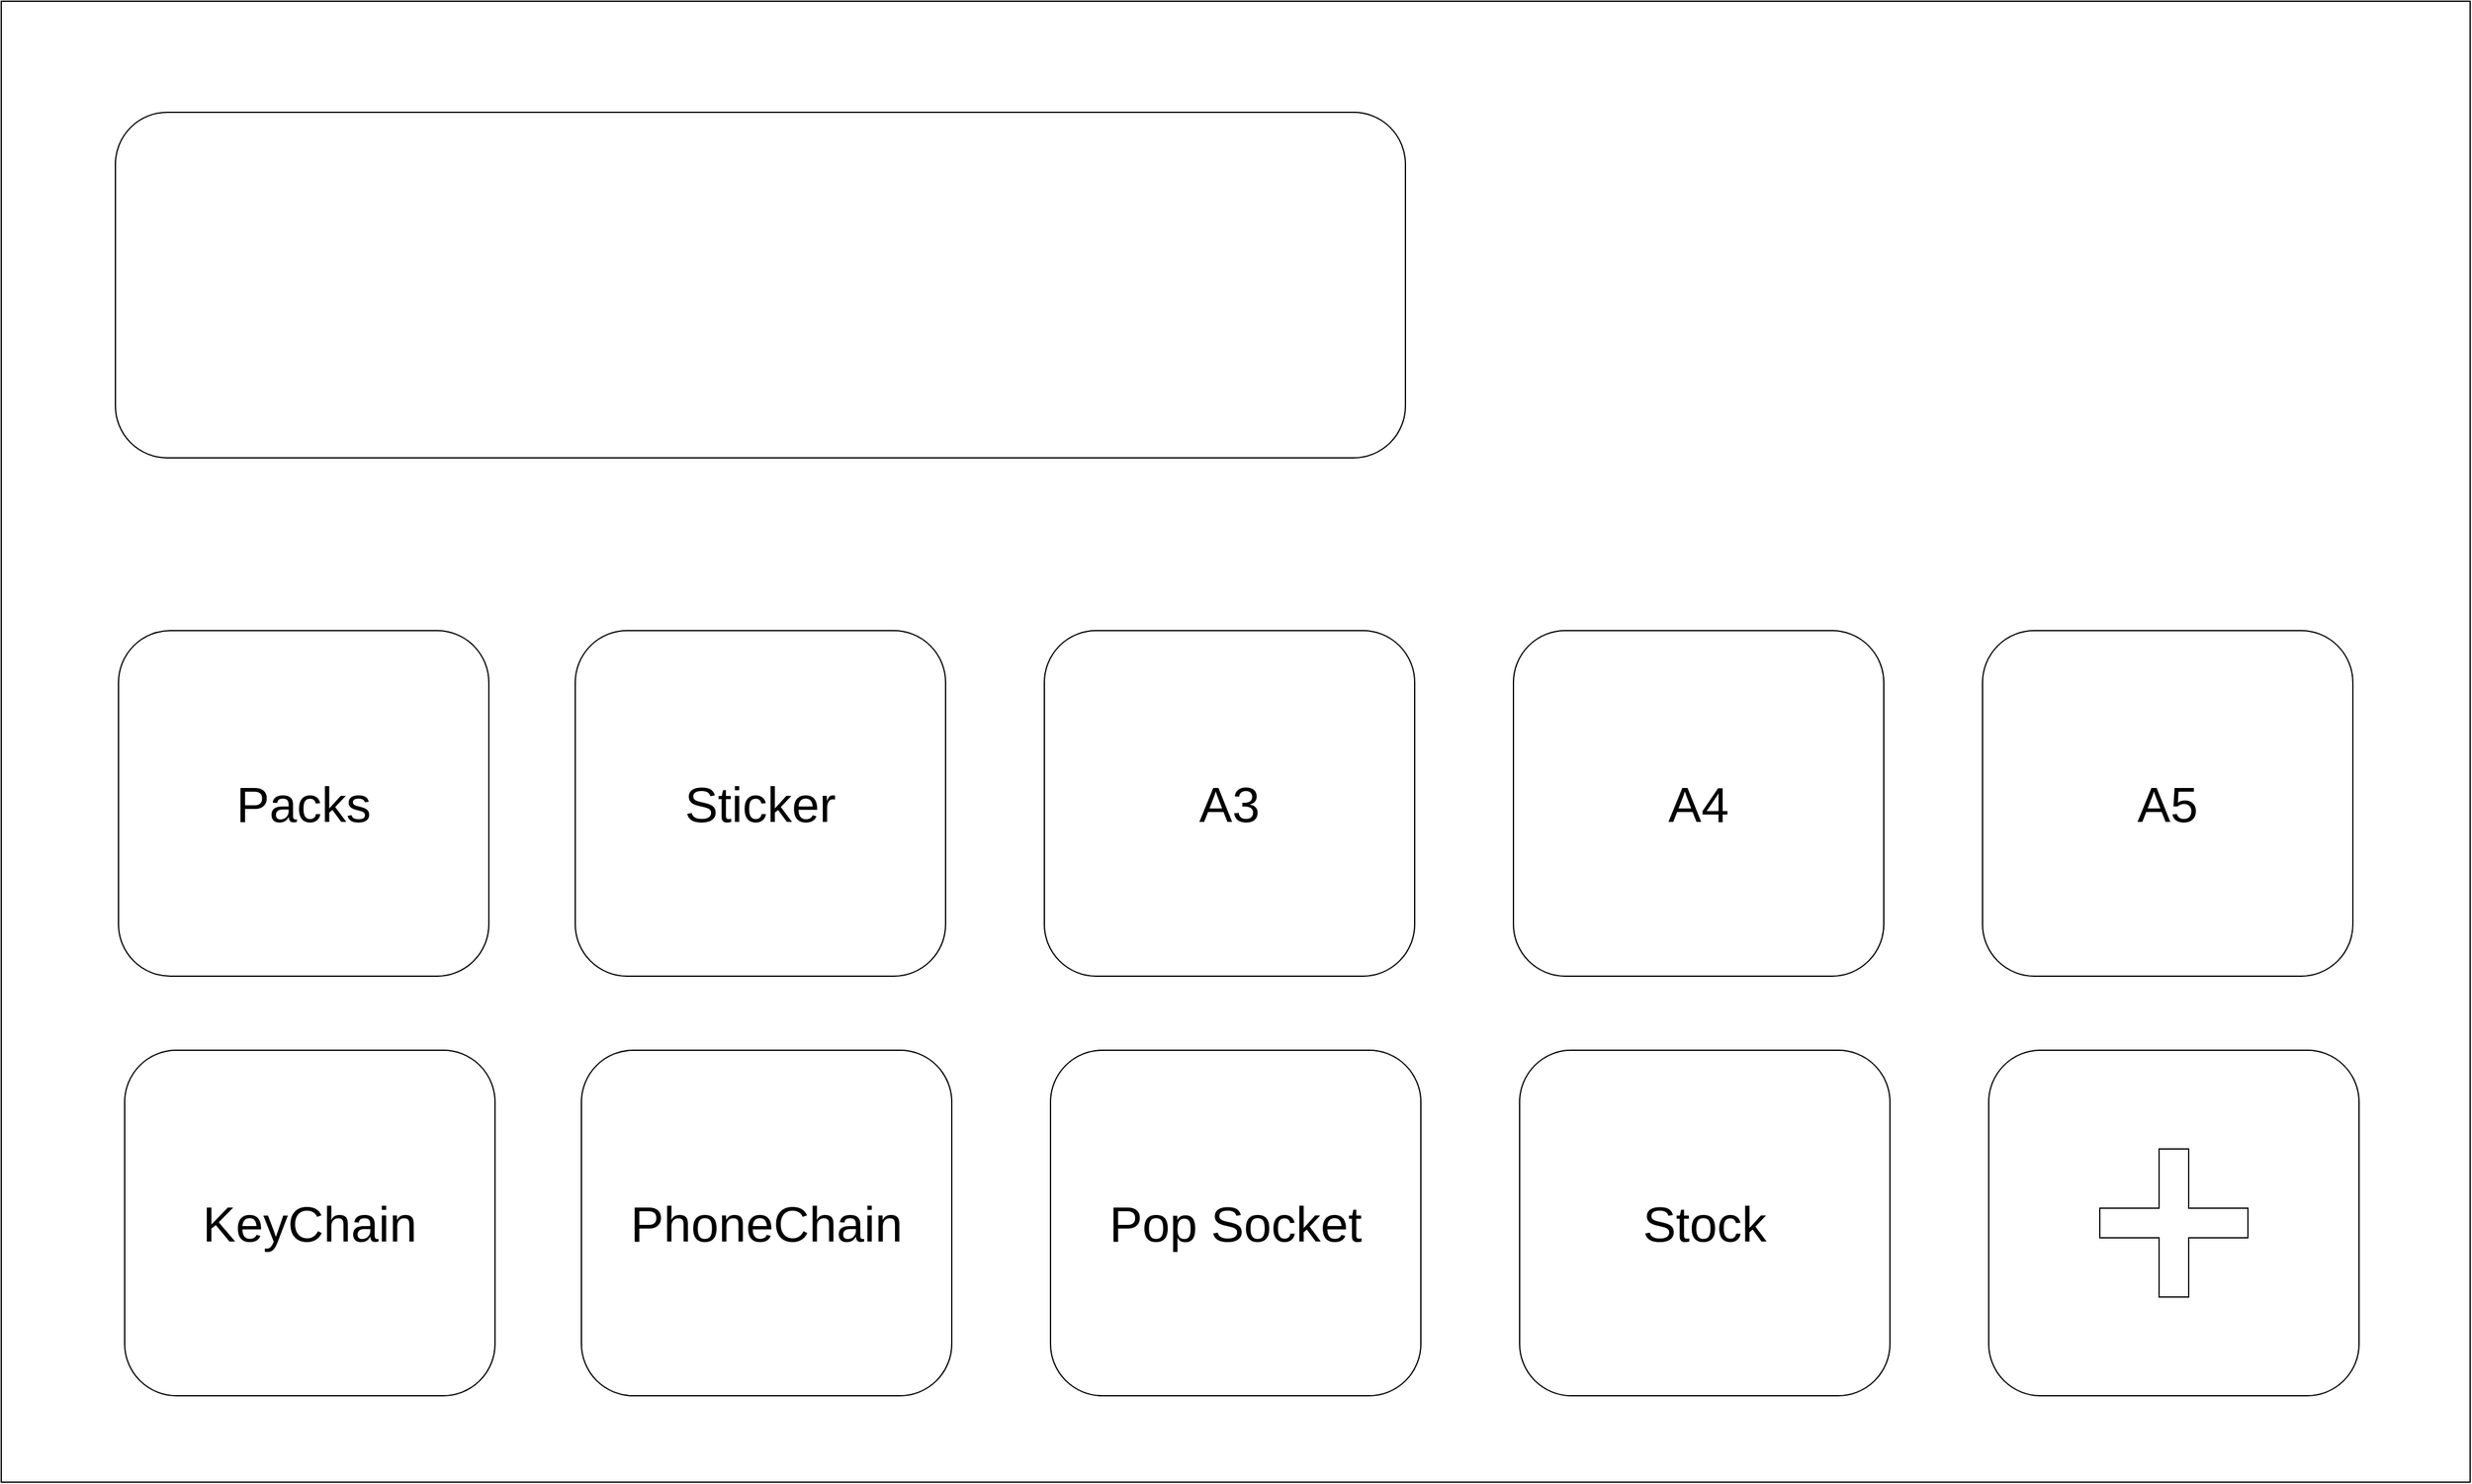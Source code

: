 <mxfile version="22.1.8" type="github">
  <diagram name="Página-1" id="HkbxuckJovFJ4HI9nL17">
    <mxGraphModel dx="2625" dy="1478" grid="1" gridSize="10" guides="1" tooltips="1" connect="1" arrows="1" fold="1" page="1" pageScale="1" pageWidth="827" pageHeight="1169" math="0" shadow="0">
      <root>
        <mxCell id="0" />
        <mxCell id="1" parent="0" />
        <mxCell id="MT9nB9v2DXHrXqkaONhB-1" value="" style="rounded=0;whiteSpace=wrap;html=1;" vertex="1" parent="1">
          <mxGeometry width="2000" height="1200" as="geometry" />
        </mxCell>
        <mxCell id="MT9nB9v2DXHrXqkaONhB-3" value="" style="rounded=1;whiteSpace=wrap;html=1;" vertex="1" parent="1">
          <mxGeometry x="92.5" y="90" width="1045" height="280" as="geometry" />
        </mxCell>
        <mxCell id="MT9nB9v2DXHrXqkaONhB-8" value="&lt;font style=&quot;font-size: 40px;&quot;&gt;A3&lt;/font&gt;" style="rounded=1;whiteSpace=wrap;html=1;" vertex="1" parent="1">
          <mxGeometry x="845" y="510" width="300" height="280" as="geometry" />
        </mxCell>
        <mxCell id="MT9nB9v2DXHrXqkaONhB-9" value="&lt;font style=&quot;font-size: 40px;&quot;&gt;A4&lt;/font&gt;" style="rounded=1;whiteSpace=wrap;html=1;" vertex="1" parent="1">
          <mxGeometry x="1225" y="510" width="300" height="280" as="geometry" />
        </mxCell>
        <mxCell id="MT9nB9v2DXHrXqkaONhB-10" value="&lt;font style=&quot;font-size: 40px;&quot;&gt;A5&lt;/font&gt;" style="rounded=1;whiteSpace=wrap;html=1;" vertex="1" parent="1">
          <mxGeometry x="1605" y="510" width="300" height="280" as="geometry" />
        </mxCell>
        <mxCell id="MT9nB9v2DXHrXqkaONhB-11" value="&lt;font style=&quot;font-size: 40px;&quot;&gt;Sticker&lt;/font&gt;" style="rounded=1;whiteSpace=wrap;html=1;" vertex="1" parent="1">
          <mxGeometry x="465" y="510" width="300" height="280" as="geometry" />
        </mxCell>
        <mxCell id="MT9nB9v2DXHrXqkaONhB-18" value="&lt;font style=&quot;font-size: 40px;&quot;&gt;KeyChain&lt;/font&gt;" style="rounded=1;whiteSpace=wrap;html=1;" vertex="1" parent="1">
          <mxGeometry x="100" y="850" width="300" height="280" as="geometry" />
        </mxCell>
        <mxCell id="MT9nB9v2DXHrXqkaONhB-19" value="&lt;font style=&quot;font-size: 40px;&quot;&gt;PhoneChain&lt;/font&gt;" style="rounded=1;whiteSpace=wrap;html=1;" vertex="1" parent="1">
          <mxGeometry x="470" y="850" width="300" height="280" as="geometry" />
        </mxCell>
        <mxCell id="MT9nB9v2DXHrXqkaONhB-20" value="&lt;font style=&quot;font-size: 40px;&quot;&gt;Pop Socket&lt;/font&gt;" style="rounded=1;whiteSpace=wrap;html=1;" vertex="1" parent="1">
          <mxGeometry x="850" y="850" width="300" height="280" as="geometry" />
        </mxCell>
        <mxCell id="MT9nB9v2DXHrXqkaONhB-21" value="&lt;font style=&quot;font-size: 40px;&quot;&gt;Stock&lt;/font&gt;" style="rounded=1;whiteSpace=wrap;html=1;" vertex="1" parent="1">
          <mxGeometry x="1230" y="850" width="300" height="280" as="geometry" />
        </mxCell>
        <mxCell id="MT9nB9v2DXHrXqkaONhB-22" value="" style="rounded=1;whiteSpace=wrap;html=1;" vertex="1" parent="1">
          <mxGeometry x="1610" y="850" width="300" height="280" as="geometry" />
        </mxCell>
        <mxCell id="MT9nB9v2DXHrXqkaONhB-23" value="&lt;font style=&quot;font-size: 40px;&quot;&gt;Packs&lt;/font&gt;" style="rounded=1;whiteSpace=wrap;html=1;" vertex="1" parent="1">
          <mxGeometry x="95" y="510" width="300" height="280" as="geometry" />
        </mxCell>
        <mxCell id="MT9nB9v2DXHrXqkaONhB-25" value="" style="shape=cross;whiteSpace=wrap;html=1;" vertex="1" parent="1">
          <mxGeometry x="1700" y="930" width="120" height="120" as="geometry" />
        </mxCell>
      </root>
    </mxGraphModel>
  </diagram>
</mxfile>
